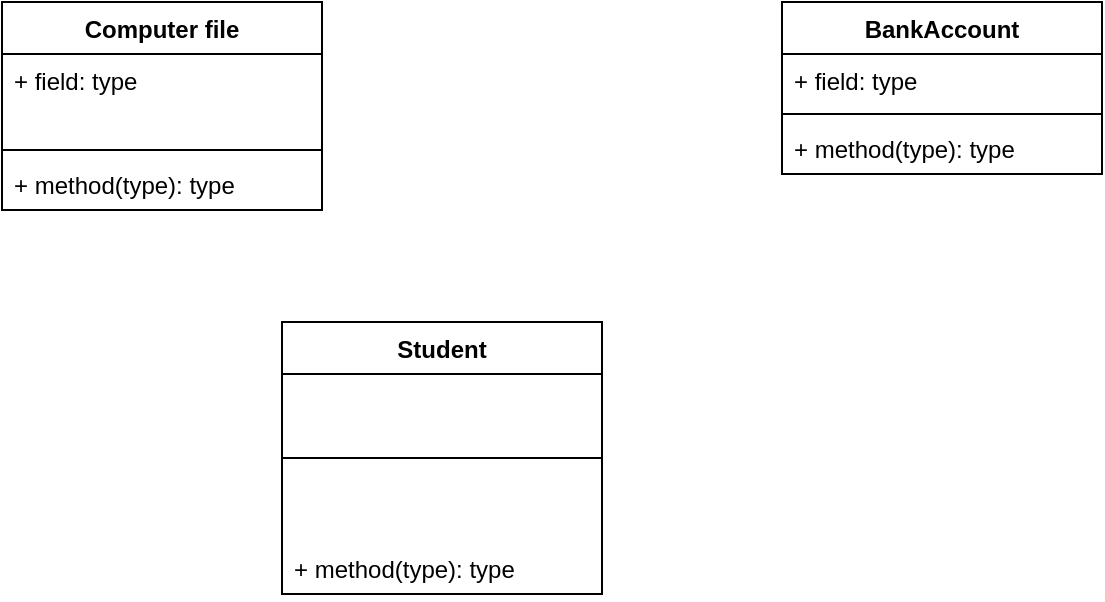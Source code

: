 <mxfile version="20.5.3" type="device"><diagram id="subIBUIkT0bYF-JuStHa" name="Strona-1"><mxGraphModel dx="981" dy="548" grid="1" gridSize="10" guides="1" tooltips="1" connect="1" arrows="1" fold="1" page="1" pageScale="1" pageWidth="827" pageHeight="1169" math="0" shadow="0"><root><mxCell id="0"/><mxCell id="1" parent="0"/><mxCell id="x22tb7TAJVfr7Lu8d7tn-2" value="Computer file" style="swimlane;fontStyle=1;align=center;verticalAlign=top;childLayout=stackLayout;horizontal=1;startSize=26;horizontalStack=0;resizeParent=1;resizeParentMax=0;resizeLast=0;collapsible=1;marginBottom=0;" vertex="1" parent="1"><mxGeometry x="180" y="100" width="160" height="104" as="geometry"/></mxCell><mxCell id="x22tb7TAJVfr7Lu8d7tn-3" value="+ field: type&#10;" style="text;strokeColor=none;fillColor=none;align=left;verticalAlign=top;spacingLeft=4;spacingRight=4;overflow=hidden;rotatable=0;points=[[0,0.5],[1,0.5]];portConstraint=eastwest;" vertex="1" parent="x22tb7TAJVfr7Lu8d7tn-2"><mxGeometry y="26" width="160" height="44" as="geometry"/></mxCell><mxCell id="x22tb7TAJVfr7Lu8d7tn-4" value="" style="line;strokeWidth=1;fillColor=none;align=left;verticalAlign=middle;spacingTop=-1;spacingLeft=3;spacingRight=3;rotatable=0;labelPosition=right;points=[];portConstraint=eastwest;strokeColor=inherit;" vertex="1" parent="x22tb7TAJVfr7Lu8d7tn-2"><mxGeometry y="70" width="160" height="8" as="geometry"/></mxCell><mxCell id="x22tb7TAJVfr7Lu8d7tn-5" value="+ method(type): type" style="text;strokeColor=none;fillColor=none;align=left;verticalAlign=top;spacingLeft=4;spacingRight=4;overflow=hidden;rotatable=0;points=[[0,0.5],[1,0.5]];portConstraint=eastwest;" vertex="1" parent="x22tb7TAJVfr7Lu8d7tn-2"><mxGeometry y="78" width="160" height="26" as="geometry"/></mxCell><mxCell id="x22tb7TAJVfr7Lu8d7tn-6" value="BankAccount" style="swimlane;fontStyle=1;align=center;verticalAlign=top;childLayout=stackLayout;horizontal=1;startSize=26;horizontalStack=0;resizeParent=1;resizeParentMax=0;resizeLast=0;collapsible=1;marginBottom=0;" vertex="1" parent="1"><mxGeometry x="570" y="100" width="160" height="86" as="geometry"/></mxCell><mxCell id="x22tb7TAJVfr7Lu8d7tn-7" value="+ field: type" style="text;strokeColor=none;fillColor=none;align=left;verticalAlign=top;spacingLeft=4;spacingRight=4;overflow=hidden;rotatable=0;points=[[0,0.5],[1,0.5]];portConstraint=eastwest;" vertex="1" parent="x22tb7TAJVfr7Lu8d7tn-6"><mxGeometry y="26" width="160" height="26" as="geometry"/></mxCell><mxCell id="x22tb7TAJVfr7Lu8d7tn-8" value="" style="line;strokeWidth=1;fillColor=none;align=left;verticalAlign=middle;spacingTop=-1;spacingLeft=3;spacingRight=3;rotatable=0;labelPosition=right;points=[];portConstraint=eastwest;strokeColor=inherit;" vertex="1" parent="x22tb7TAJVfr7Lu8d7tn-6"><mxGeometry y="52" width="160" height="8" as="geometry"/></mxCell><mxCell id="x22tb7TAJVfr7Lu8d7tn-9" value="+ method(type): type" style="text;strokeColor=none;fillColor=none;align=left;verticalAlign=top;spacingLeft=4;spacingRight=4;overflow=hidden;rotatable=0;points=[[0,0.5],[1,0.5]];portConstraint=eastwest;" vertex="1" parent="x22tb7TAJVfr7Lu8d7tn-6"><mxGeometry y="60" width="160" height="26" as="geometry"/></mxCell><mxCell id="x22tb7TAJVfr7Lu8d7tn-12" value="Student" style="swimlane;fontStyle=1;align=center;verticalAlign=top;childLayout=stackLayout;horizontal=1;startSize=26;horizontalStack=0;resizeParent=1;resizeParentMax=0;resizeLast=0;collapsible=1;marginBottom=0;" vertex="1" parent="1"><mxGeometry x="320" y="260" width="160" height="136" as="geometry"/></mxCell><mxCell id="x22tb7TAJVfr7Lu8d7tn-14" value="" style="line;strokeWidth=1;fillColor=none;align=left;verticalAlign=middle;spacingTop=-1;spacingLeft=3;spacingRight=3;rotatable=0;labelPosition=right;points=[];portConstraint=eastwest;strokeColor=inherit;" vertex="1" parent="x22tb7TAJVfr7Lu8d7tn-12"><mxGeometry y="26" width="160" height="84" as="geometry"/></mxCell><mxCell id="x22tb7TAJVfr7Lu8d7tn-15" value="+ method(type): type" style="text;strokeColor=none;fillColor=none;align=left;verticalAlign=top;spacingLeft=4;spacingRight=4;overflow=hidden;rotatable=0;points=[[0,0.5],[1,0.5]];portConstraint=eastwest;" vertex="1" parent="x22tb7TAJVfr7Lu8d7tn-12"><mxGeometry y="110" width="160" height="26" as="geometry"/></mxCell></root></mxGraphModel></diagram></mxfile>